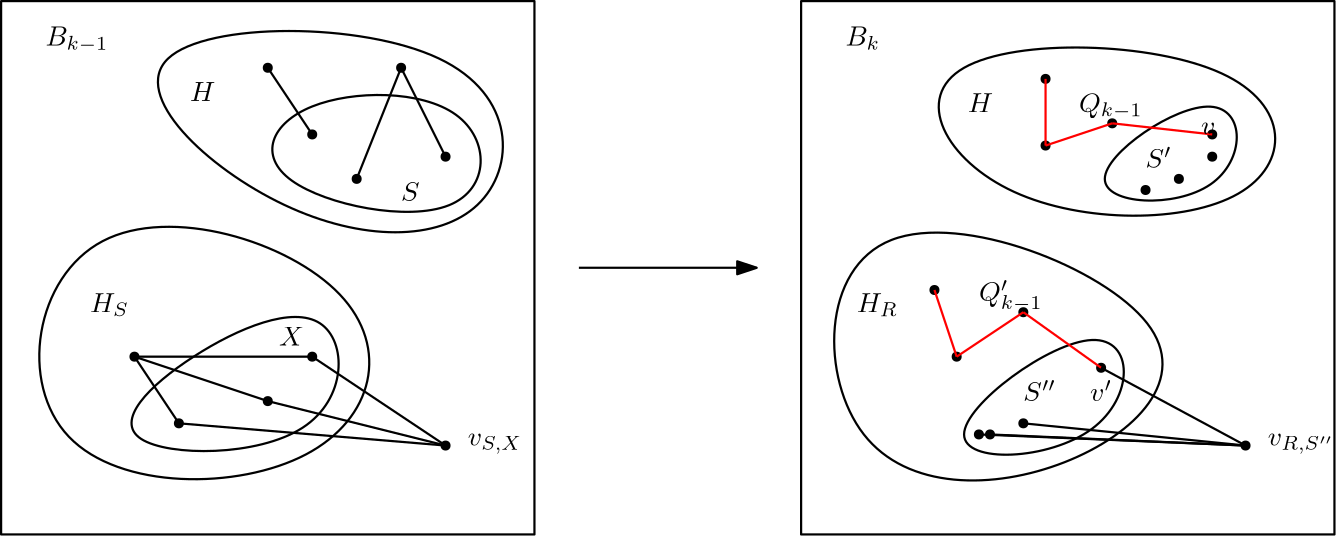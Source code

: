 <?xml version="1.0"?>
<!DOCTYPE ipe SYSTEM "ipe.dtd">
<ipe version="70206" creator="Ipe 7.2.7">
<info created="D:20180308143317" modified="D:20180308164244"/>
<ipestyle name="basic">
<symbol name="arrow/arc(spx)">
<path stroke="sym-stroke" fill="sym-stroke" pen="sym-pen">
0 0 m
-1 0.333 l
-1 -0.333 l
h
</path>
</symbol>
<symbol name="arrow/farc(spx)">
<path stroke="sym-stroke" fill="white" pen="sym-pen">
0 0 m
-1 0.333 l
-1 -0.333 l
h
</path>
</symbol>
<symbol name="arrow/ptarc(spx)">
<path stroke="sym-stroke" fill="sym-stroke" pen="sym-pen">
0 0 m
-1 0.333 l
-0.8 0 l
-1 -0.333 l
h
</path>
</symbol>
<symbol name="arrow/fptarc(spx)">
<path stroke="sym-stroke" fill="white" pen="sym-pen">
0 0 m
-1 0.333 l
-0.8 0 l
-1 -0.333 l
h
</path>
</symbol>
<symbol name="mark/circle(sx)" transformations="translations">
<path fill="sym-stroke">
0.6 0 0 0.6 0 0 e
0.4 0 0 0.4 0 0 e
</path>
</symbol>
<symbol name="mark/disk(sx)" transformations="translations">
<path fill="sym-stroke">
0.6 0 0 0.6 0 0 e
</path>
</symbol>
<symbol name="mark/fdisk(sfx)" transformations="translations">
<group>
<path fill="sym-fill">
0.5 0 0 0.5 0 0 e
</path>
<path fill="sym-stroke" fillrule="eofill">
0.6 0 0 0.6 0 0 e
0.4 0 0 0.4 0 0 e
</path>
</group>
</symbol>
<symbol name="mark/box(sx)" transformations="translations">
<path fill="sym-stroke" fillrule="eofill">
-0.6 -0.6 m
0.6 -0.6 l
0.6 0.6 l
-0.6 0.6 l
h
-0.4 -0.4 m
0.4 -0.4 l
0.4 0.4 l
-0.4 0.4 l
h
</path>
</symbol>
<symbol name="mark/square(sx)" transformations="translations">
<path fill="sym-stroke">
-0.6 -0.6 m
0.6 -0.6 l
0.6 0.6 l
-0.6 0.6 l
h
</path>
</symbol>
<symbol name="mark/fsquare(sfx)" transformations="translations">
<group>
<path fill="sym-fill">
-0.5 -0.5 m
0.5 -0.5 l
0.5 0.5 l
-0.5 0.5 l
h
</path>
<path fill="sym-stroke" fillrule="eofill">
-0.6 -0.6 m
0.6 -0.6 l
0.6 0.6 l
-0.6 0.6 l
h
-0.4 -0.4 m
0.4 -0.4 l
0.4 0.4 l
-0.4 0.4 l
h
</path>
</group>
</symbol>
<symbol name="mark/cross(sx)" transformations="translations">
<group>
<path fill="sym-stroke">
-0.43 -0.57 m
0.57 0.43 l
0.43 0.57 l
-0.57 -0.43 l
h
</path>
<path fill="sym-stroke">
-0.43 0.57 m
0.57 -0.43 l
0.43 -0.57 l
-0.57 0.43 l
h
</path>
</group>
</symbol>
<symbol name="arrow/fnormal(spx)">
<path stroke="sym-stroke" fill="white" pen="sym-pen">
0 0 m
-1 0.333 l
-1 -0.333 l
h
</path>
</symbol>
<symbol name="arrow/pointed(spx)">
<path stroke="sym-stroke" fill="sym-stroke" pen="sym-pen">
0 0 m
-1 0.333 l
-0.8 0 l
-1 -0.333 l
h
</path>
</symbol>
<symbol name="arrow/fpointed(spx)">
<path stroke="sym-stroke" fill="white" pen="sym-pen">
0 0 m
-1 0.333 l
-0.8 0 l
-1 -0.333 l
h
</path>
</symbol>
<symbol name="arrow/linear(spx)">
<path stroke="sym-stroke" pen="sym-pen">
-1 0.333 m
0 0 l
-1 -0.333 l
</path>
</symbol>
<symbol name="arrow/fdouble(spx)">
<path stroke="sym-stroke" fill="white" pen="sym-pen">
0 0 m
-1 0.333 l
-1 -0.333 l
h
-1 0 m
-2 0.333 l
-2 -0.333 l
h
</path>
</symbol>
<symbol name="arrow/double(spx)">
<path stroke="sym-stroke" fill="sym-stroke" pen="sym-pen">
0 0 m
-1 0.333 l
-1 -0.333 l
h
-1 0 m
-2 0.333 l
-2 -0.333 l
h
</path>
</symbol>
<pen name="heavier" value="0.8"/>
<pen name="fat" value="1.2"/>
<pen name="ultrafat" value="2"/>
<symbolsize name="large" value="5"/>
<symbolsize name="small" value="2"/>
<symbolsize name="tiny" value="1.1"/>
<arrowsize name="large" value="10"/>
<arrowsize name="small" value="5"/>
<arrowsize name="tiny" value="3"/>
<color name="red" value="1 0 0"/>
<color name="green" value="0 1 0"/>
<color name="blue" value="0 0 1"/>
<color name="yellow" value="1 1 0"/>
<color name="orange" value="1 0.647 0"/>
<color name="gold" value="1 0.843 0"/>
<color name="purple" value="0.627 0.125 0.941"/>
<color name="gray" value="0.745"/>
<color name="brown" value="0.647 0.165 0.165"/>
<color name="navy" value="0 0 0.502"/>
<color name="pink" value="1 0.753 0.796"/>
<color name="seagreen" value="0.18 0.545 0.341"/>
<color name="turquoise" value="0.251 0.878 0.816"/>
<color name="violet" value="0.933 0.51 0.933"/>
<color name="darkblue" value="0 0 0.545"/>
<color name="darkcyan" value="0 0.545 0.545"/>
<color name="darkgray" value="0.663"/>
<color name="darkgreen" value="0 0.392 0"/>
<color name="darkmagenta" value="0.545 0 0.545"/>
<color name="darkorange" value="1 0.549 0"/>
<color name="darkred" value="0.545 0 0"/>
<color name="lightblue" value="0.678 0.847 0.902"/>
<color name="lightcyan" value="0.878 1 1"/>
<color name="lightgray" value="0.827"/>
<color name="lightgreen" value="0.565 0.933 0.565"/>
<color name="lightyellow" value="1 1 0.878"/>
<dashstyle name="dashed" value="[4] 0"/>
<dashstyle name="dotted" value="[1 3] 0"/>
<dashstyle name="dash dotted" value="[4 2 1 2] 0"/>
<dashstyle name="dash dot dotted" value="[4 2 1 2 1 2] 0"/>
<textsize name="large" value="\large"/>
<textsize name="Large" value="\Large"/>
<textsize name="LARGE" value="\LARGE"/>
<textsize name="huge" value="\huge"/>
<textsize name="Huge" value="\Huge"/>
<textsize name="small" value="\small"/>
<textsize name="footnote" value="\footnotesize"/>
<textsize name="tiny" value="\tiny"/>
<textstyle name="center" begin="\begin{center}" end="\end{center}"/>
<textstyle name="itemize" begin="\begin{itemize}" end="\end{itemize}"/>
<textstyle name="item" begin="\begin{itemize}\item{}" end="\end{itemize}"/>
<gridsize name="4 pts" value="4"/>
<gridsize name="8 pts (~3 mm)" value="8"/>
<gridsize name="16 pts (~6 mm)" value="16"/>
<gridsize name="32 pts (~12 mm)" value="32"/>
<gridsize name="10 pts (~3.5 mm)" value="10"/>
<gridsize name="20 pts (~7 mm)" value="20"/>
<gridsize name="14 pts (~5 mm)" value="14"/>
<gridsize name="28 pts (~10 mm)" value="28"/>
<gridsize name="56 pts (~20 mm)" value="56"/>
<anglesize name="90 deg" value="90"/>
<anglesize name="60 deg" value="60"/>
<anglesize name="45 deg" value="45"/>
<anglesize name="30 deg" value="30"/>
<anglesize name="22.5 deg" value="22.5"/>
<opacity name="10%" value="0.1"/>
<opacity name="30%" value="0.3"/>
<opacity name="50%" value="0.5"/>
<opacity name="75%" value="0.75"/>
<tiling name="falling" angle="-60" step="4" width="1"/>
<tiling name="rising" angle="30" step="4" width="1"/>
</ipestyle>
<page>
<layer name="alpha"/>
<layer name="beta"/>
<layer name="gamma"/>
<layer name="delta"/>
<layer name="epsilon"/>
<view layers="alpha beta gamma delta epsilon" active="epsilon"/>
<path layer="alpha" stroke="black" pen="heavier">
64 512 m
64 320 l
256 320 l
256 512 l
h
</path>
<path stroke="black" pen="heavier">
352 512 m
352 320 l
544 320 l
544 512 l
h
</path>
<path stroke="black" fill="white" pen="heavier" arrow="normal/normal">
272 416 m
336 416 l
</path>
<path layer="beta" matrix="1.04375 0 0 1.23513 -1.09311 -108.091" stroke="black" pen="heavier">
240 496
240 432
160 432
80 496 u
</path>
<path matrix="1.14286 0 0 1.2 -27.4286 -67.2" stroke="black" pen="heavier">
96 432
80 336
192 336
208 400 u
</path>
<path matrix="0.923077 0 0 1.11111 18.4615 -53.3333" stroke="black" pen="heavier">
240 480
240 432
144 448
160 480 u
</path>
<path matrix="1.05 0 0 1.2 -4.6 -69.6" stroke="black" pen="heavier">
184 400
184 348
92 348
128 380 u
</path>
<path stroke="black" pen="heavier">
528 496
528 432
416 432
380 500 u
</path>
<path matrix="1.0625 0 0 1.5 -32 -168" stroke="black" pen="heavier">
368 416
368 336
456 336
512 376 u
</path>
<path stroke="black" pen="heavier">
512 492
512 436
436 440 u
</path>
<path stroke="black" pen="heavier">
472 412
472 348
380 344 u
</path>
<use layer="gamma" name="mark/disk(sx)" pos="176 384" size="normal" stroke="black"/>
<use name="mark/disk(sx)" pos="160 368" size="normal" stroke="black"/>
<use name="mark/disk(sx)" pos="128 360" size="normal" stroke="black"/>
<use name="mark/disk(sx)" pos="224 456" size="normal" stroke="black"/>
<use name="mark/disk(sx)" pos="192 448" size="normal" stroke="black"/>
<use name="mark/disk(sx)" pos="176 464" size="normal" stroke="black"/>
<use matrix="1 0 0 1 4 -4" name="mark/disk(sx)" pos="472 448" size="normal" stroke="black"/>
<use matrix="1 0 0 1 8 0" name="mark/disk(sx)" pos="480 448" size="normal" stroke="black"/>
<use matrix="1 0 0 1 8 4" name="mark/disk(sx)" pos="492 452" size="normal" stroke="black"/>
<use name="mark/disk(sx)" pos="500 464" size="normal" stroke="black"/>
<use name="mark/disk(sx)" pos="420 356" size="normal" stroke="black"/>
<use name="mark/disk(sx)" pos="460 380" size="normal" stroke="black"/>
<use name="mark/disk(sx)" pos="224 352" size="normal" stroke="black"/>
<use name="mark/disk(sx)" pos="512 352" size="normal" stroke="black"/>
<use matrix="1 0 0 1 0 -4" name="mark/disk(sx)" pos="432 364" size="normal" stroke="black"/>
<use matrix="1 0 0 1 -32 -12" name="mark/disk(sx)" pos="448 368" size="normal" stroke="black"/>
<use name="mark/disk(sx)" pos="208 488" size="normal" stroke="black"/>
<use name="mark/disk(sx)" pos="160 488" size="normal" stroke="black"/>
<use name="mark/disk(sx)" pos="112 384" size="normal" stroke="black"/>
<use name="mark/disk(sx)" pos="432 400" size="normal" stroke="black"/>
<use name="mark/disk(sx)" pos="408 384" size="normal" stroke="black"/>
<use name="mark/disk(sx)" pos="400 408" size="normal" stroke="black"/>
<use name="mark/disk(sx)" pos="464 468" size="normal" stroke="black"/>
<use name="mark/disk(sx)" pos="440 460" size="normal" stroke="black"/>
<use name="mark/disk(sx)" pos="440 484" size="normal" stroke="black"/>
<path layer="delta" stroke="black" pen="heavier">
160 488 m
176 464 l
</path>
<path stroke="black" pen="heavier">
208 488 m
224 456 l
</path>
<path stroke="black" pen="heavier">
208 488 m
192 448 l
192 448 l
</path>
<path stroke="black" pen="heavier">
112 384 m
128 360 l
</path>
<path stroke="black" pen="heavier">
112 384 m
160 368 l
</path>
<path stroke="black" pen="heavier">
112 384 m
176 384 l
</path>
<path stroke="black" pen="heavier">
176 384 m
224 352 l
</path>
<path stroke="black" pen="heavier">
160 368 m
224 352 l
224 352 l
</path>
<path stroke="black" pen="heavier">
128 360 m
224 352 l
</path>
<path stroke="red" pen="heavier">
440 484 m
440 460 l
</path>
<path stroke="red" pen="heavier">
440 460 m
464 468 l
</path>
<path stroke="red" pen="heavier">
464 468 m
500 464 l
</path>
<path stroke="red" pen="heavier">
400 408 m
408 384 l
408 384 l
</path>
<path stroke="red" pen="heavier">
408 384 m
432 400 l
</path>
<path stroke="red" pen="heavier">
432 400 m
460 380 l
</path>
<path stroke="black" pen="heavier">
460 380 m
512 352 l
</path>
<path stroke="black" pen="heavier">
416 356 m
512 352 l
</path>
<path stroke="black" pen="heavier">
432 360 m
512 352 l
</path>
<path stroke="black" pen="heavier">
420 356 m
512 352 l
</path>
<text layer="epsilon" transformations="translations" pos="80 496" stroke="black" type="label" width="22.656" height="6.812" depth="2.32" valign="baseline">$B_{k-1}$</text>
<text transformations="translations" pos="368 496" stroke="black" type="label" width="12.459" height="6.812" depth="1.49" valign="baseline">$B_k$</text>
<text transformations="translations" pos="132 476" stroke="black" type="label" width="9.091" height="6.808" depth="0" valign="baseline">$H$</text>
<text transformations="translations" pos="208 440" stroke="black" type="label" width="6.683" height="6.808" depth="0" valign="baseline">$S$</text>
<text transformations="translations" pos="96 400" stroke="black" type="label" width="14.053" height="6.812" depth="1.49" valign="baseline">$H_S$</text>
<text transformations="translations" pos="164 388" stroke="black" type="label" width="9.036" height="6.808" depth="0" valign="baseline">$X$</text>
<text transformations="translations" pos="232 352" stroke="black" type="label" width="19.613" height="4.29" depth="2.85" valign="baseline">$v_{S,X}$</text>
<text transformations="translations" pos="412 472" stroke="black" type="label" width="9.091" height="6.808" depth="0" valign="baseline">$H$</text>
<text transformations="translations" pos="476 452" stroke="black" type="label" width="9.478" height="7.49" depth="0" valign="baseline">$S^\prime$</text>
<text transformations="translations" pos="432 368" stroke="black" type="label" width="11.775" height="7.49" depth="0" valign="baseline">$S^{\prime\prime}$</text>
<text transformations="translations" pos="372 400" stroke="black" type="label" width="14.817" height="6.812" depth="1.49" valign="baseline">$H_R$</text>
<text transformations="translations" pos="520 352" stroke="black" type="label" width="23.896" height="4.29" depth="2.85" valign="baseline">$v_{R,S^{\prime\prime}}$</text>
<text transformations="translations" pos="452 472" stroke="black" type="label" width="22.976" height="6.812" depth="2.32" valign="baseline">$Q_{k-1}$</text>
<text transformations="translations" pos="416 404" stroke="black" type="label" width="22.976" height="7.491" depth="3.65" valign="baseline">$Q_{k-1}^{\prime}$</text>
<text transformations="translations" pos="496 464" stroke="black" type="label" width="5.187" height="4.289" depth="0" valign="baseline">$v$</text>
<text matrix="1 0 0 1 0 -4" transformations="translations" pos="456 372" stroke="black" type="label" width="7.982" height="7.49" depth="0" valign="baseline">$v^{\prime}$</text>
</page>
</ipe>
